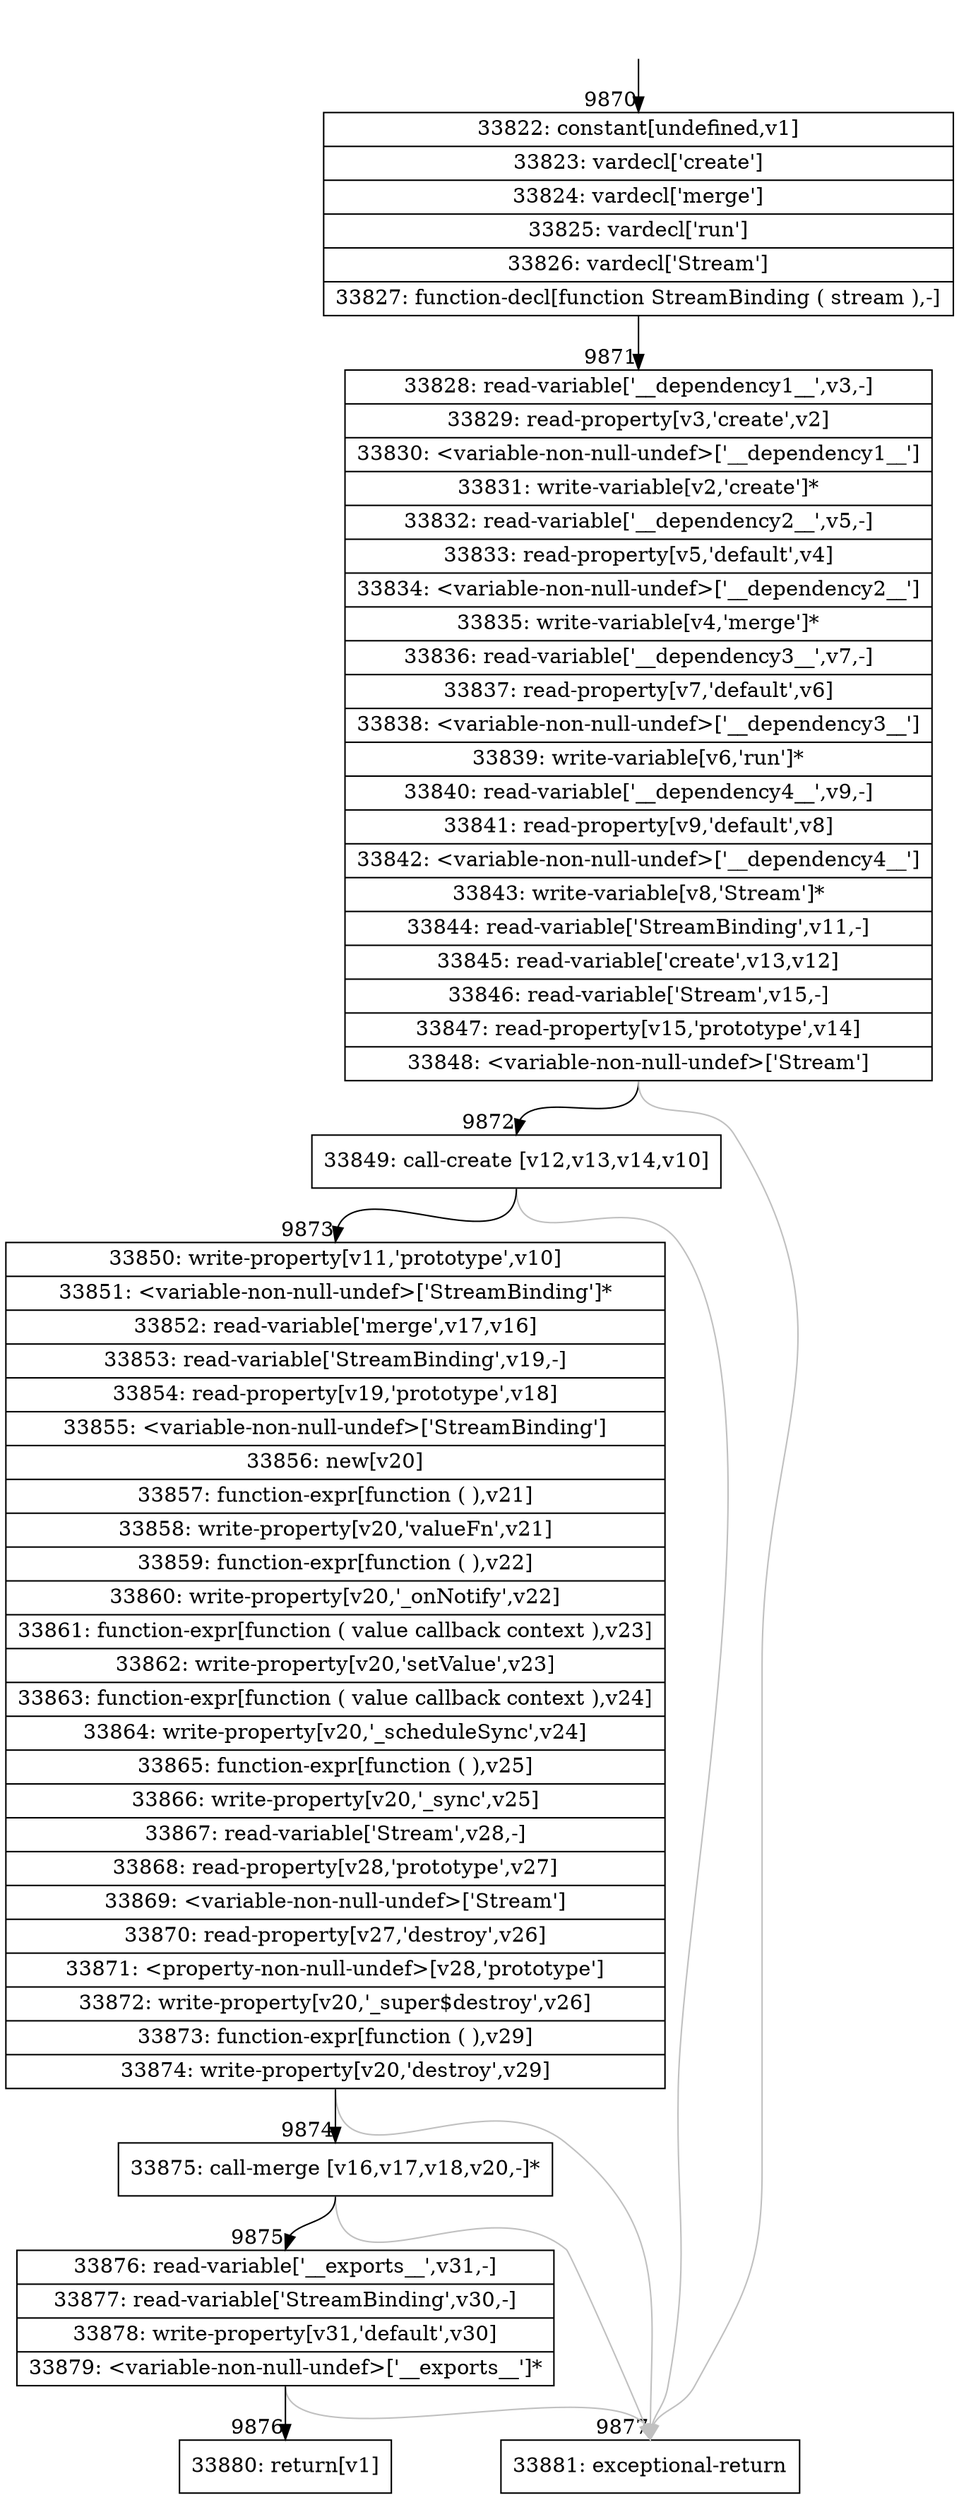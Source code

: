 digraph {
rankdir="TD"
BB_entry836[shape=none,label=""];
BB_entry836 -> BB9870 [tailport=s, headport=n, headlabel="    9870"]
BB9870 [shape=record label="{33822: constant[undefined,v1]|33823: vardecl['create']|33824: vardecl['merge']|33825: vardecl['run']|33826: vardecl['Stream']|33827: function-decl[function StreamBinding ( stream ),-]}" ] 
BB9870 -> BB9871 [tailport=s, headport=n, headlabel="      9871"]
BB9871 [shape=record label="{33828: read-variable['__dependency1__',v3,-]|33829: read-property[v3,'create',v2]|33830: \<variable-non-null-undef\>['__dependency1__']|33831: write-variable[v2,'create']*|33832: read-variable['__dependency2__',v5,-]|33833: read-property[v5,'default',v4]|33834: \<variable-non-null-undef\>['__dependency2__']|33835: write-variable[v4,'merge']*|33836: read-variable['__dependency3__',v7,-]|33837: read-property[v7,'default',v6]|33838: \<variable-non-null-undef\>['__dependency3__']|33839: write-variable[v6,'run']*|33840: read-variable['__dependency4__',v9,-]|33841: read-property[v9,'default',v8]|33842: \<variable-non-null-undef\>['__dependency4__']|33843: write-variable[v8,'Stream']*|33844: read-variable['StreamBinding',v11,-]|33845: read-variable['create',v13,v12]|33846: read-variable['Stream',v15,-]|33847: read-property[v15,'prototype',v14]|33848: \<variable-non-null-undef\>['Stream']}" ] 
BB9871 -> BB9872 [tailport=s, headport=n, headlabel="      9872"]
BB9871 -> BB9877 [tailport=s, headport=n, color=gray, headlabel="      9877"]
BB9872 [shape=record label="{33849: call-create [v12,v13,v14,v10]}" ] 
BB9872 -> BB9873 [tailport=s, headport=n, headlabel="      9873"]
BB9872 -> BB9877 [tailport=s, headport=n, color=gray]
BB9873 [shape=record label="{33850: write-property[v11,'prototype',v10]|33851: \<variable-non-null-undef\>['StreamBinding']*|33852: read-variable['merge',v17,v16]|33853: read-variable['StreamBinding',v19,-]|33854: read-property[v19,'prototype',v18]|33855: \<variable-non-null-undef\>['StreamBinding']|33856: new[v20]|33857: function-expr[function ( ),v21]|33858: write-property[v20,'valueFn',v21]|33859: function-expr[function ( ),v22]|33860: write-property[v20,'_onNotify',v22]|33861: function-expr[function ( value callback context ),v23]|33862: write-property[v20,'setValue',v23]|33863: function-expr[function ( value callback context ),v24]|33864: write-property[v20,'_scheduleSync',v24]|33865: function-expr[function ( ),v25]|33866: write-property[v20,'_sync',v25]|33867: read-variable['Stream',v28,-]|33868: read-property[v28,'prototype',v27]|33869: \<variable-non-null-undef\>['Stream']|33870: read-property[v27,'destroy',v26]|33871: \<property-non-null-undef\>[v28,'prototype']|33872: write-property[v20,'_super$destroy',v26]|33873: function-expr[function ( ),v29]|33874: write-property[v20,'destroy',v29]}" ] 
BB9873 -> BB9874 [tailport=s, headport=n, headlabel="      9874"]
BB9873 -> BB9877 [tailport=s, headport=n, color=gray]
BB9874 [shape=record label="{33875: call-merge [v16,v17,v18,v20,-]*}" ] 
BB9874 -> BB9875 [tailport=s, headport=n, headlabel="      9875"]
BB9874 -> BB9877 [tailport=s, headport=n, color=gray]
BB9875 [shape=record label="{33876: read-variable['__exports__',v31,-]|33877: read-variable['StreamBinding',v30,-]|33878: write-property[v31,'default',v30]|33879: \<variable-non-null-undef\>['__exports__']*}" ] 
BB9875 -> BB9876 [tailport=s, headport=n, headlabel="      9876"]
BB9875 -> BB9877 [tailport=s, headport=n, color=gray]
BB9876 [shape=record label="{33880: return[v1]}" ] 
BB9877 [shape=record label="{33881: exceptional-return}" ] 
//#$~ 17639
}
